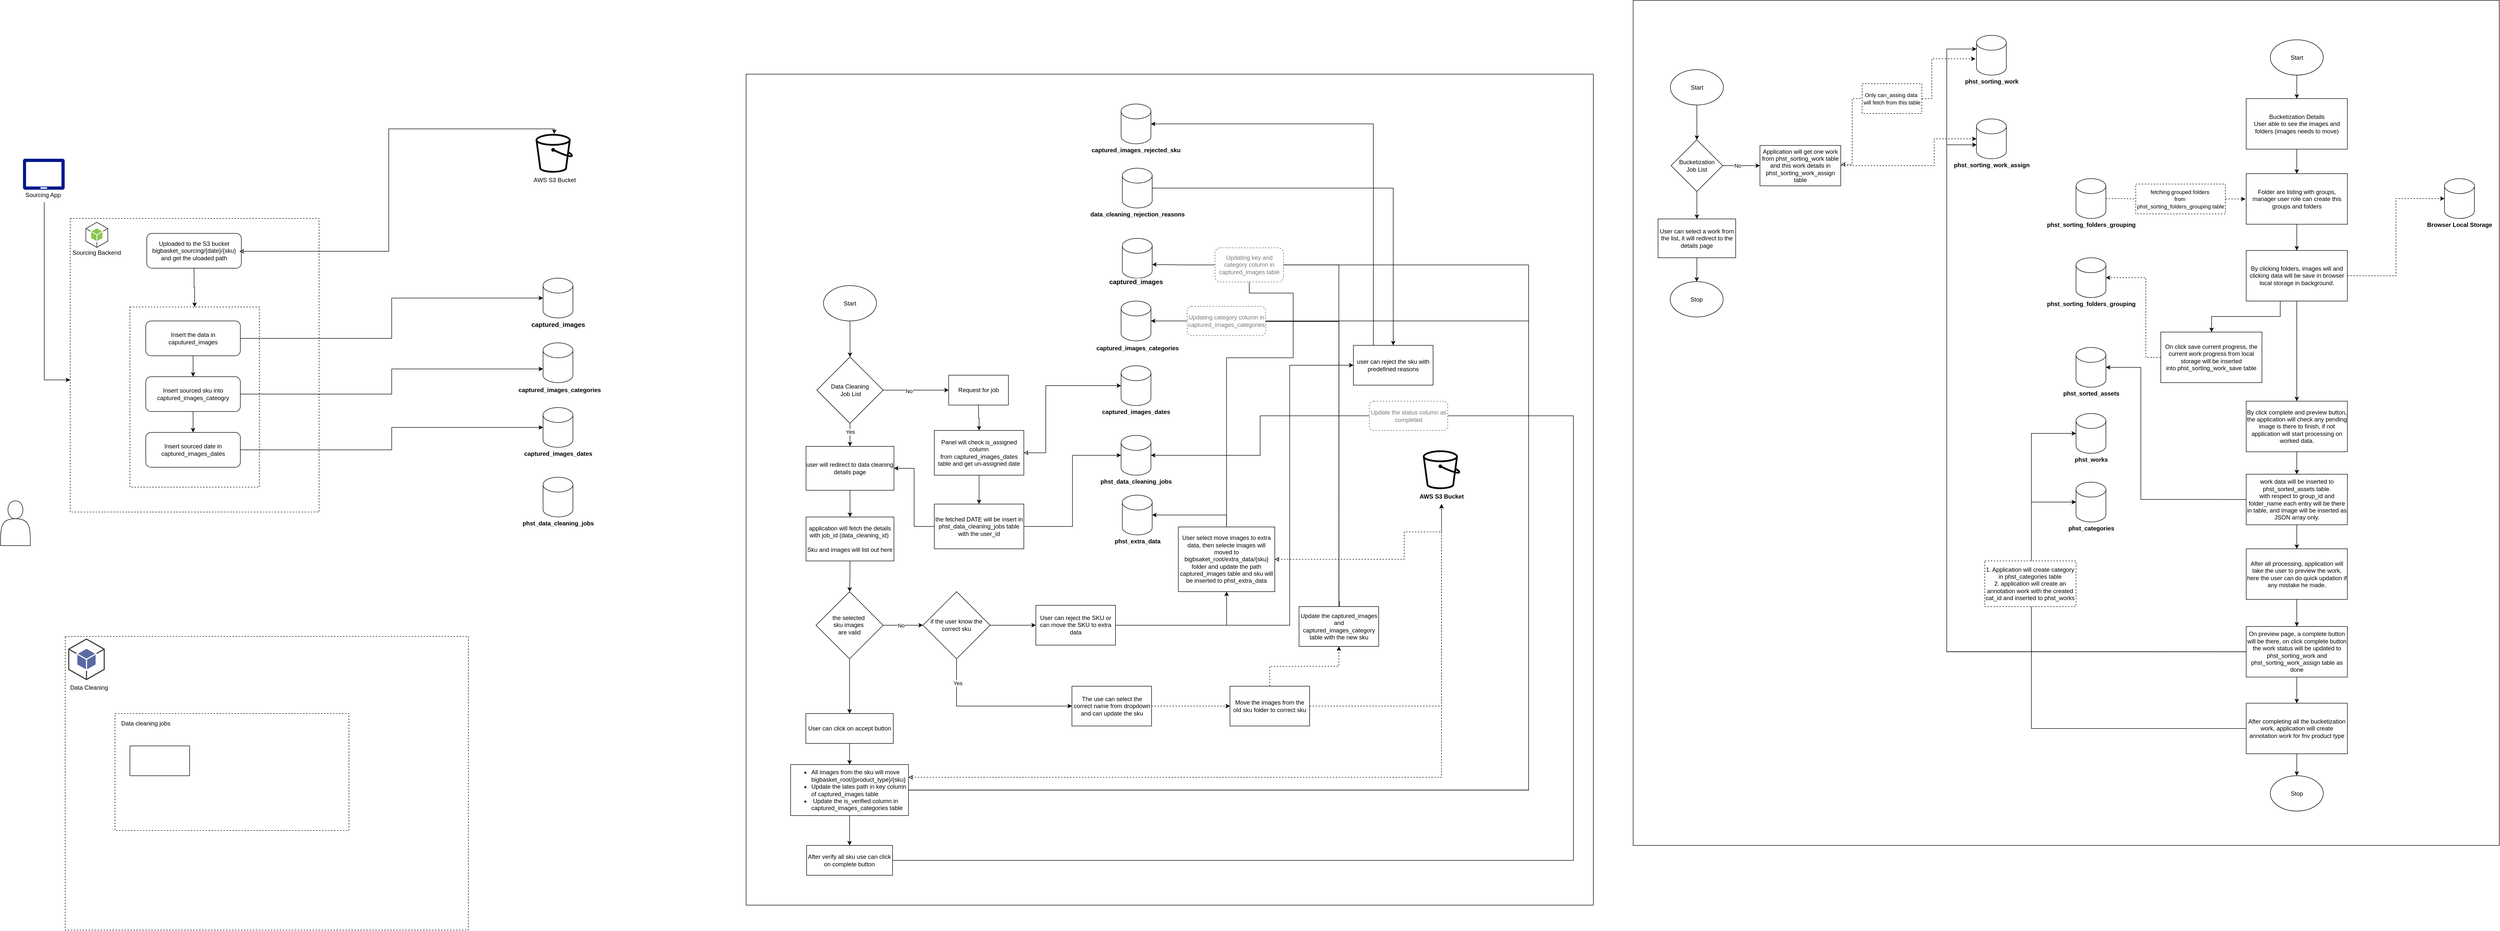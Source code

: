 <mxfile version="24.0.7" type="github">
  <diagram name="Page-1" id="BAc7BfIP3QMbL2KYN2eO">
    <mxGraphModel dx="3173" dy="1331" grid="1" gridSize="10" guides="1" tooltips="1" connect="1" arrows="1" fold="1" page="1" pageScale="1" pageWidth="827" pageHeight="1169" math="0" shadow="0">
      <root>
        <mxCell id="0" />
        <mxCell id="1" parent="0" />
        <mxCell id="ohXSqlHtFNwdX1h9UBsy-60" value="" style="rounded=0;whiteSpace=wrap;html=1;fillColor=none;" vertex="1" parent="1">
          <mxGeometry x="2480" y="261.63" width="1740" height="1698.37" as="geometry" />
        </mxCell>
        <mxCell id="C_meJWgbMCdoLf3qObib-138" value="" style="rounded=0;whiteSpace=wrap;html=1;fillColor=none;" parent="1" vertex="1">
          <mxGeometry x="697.89" y="410" width="1702.11" height="1670" as="geometry" />
        </mxCell>
        <mxCell id="C_meJWgbMCdoLf3qObib-14" value="" style="rounded=0;whiteSpace=wrap;html=1;fillColor=none;dashed=1;" parent="1" vertex="1">
          <mxGeometry x="-670" y="1540" width="810" height="590" as="geometry" />
        </mxCell>
        <mxCell id="C_meJWgbMCdoLf3qObib-19" value="&lt;div&gt;&lt;br&gt;&lt;/div&gt;" style="rounded=0;whiteSpace=wrap;html=1;fillColor=none;dashed=1;" parent="1" vertex="1">
          <mxGeometry x="-570" y="1695" width="470" height="235" as="geometry" />
        </mxCell>
        <mxCell id="ZyElnYu3EGaNJUJICbih-23" value="" style="rounded=0;whiteSpace=wrap;html=1;fillColor=none;dashed=1;" parent="1" vertex="1">
          <mxGeometry x="-660" y="700" width="500" height="590" as="geometry" />
        </mxCell>
        <mxCell id="C_meJWgbMCdoLf3qObib-1" value="" style="rounded=0;whiteSpace=wrap;html=1;fillColor=none;dashed=1;" parent="1" vertex="1">
          <mxGeometry x="-540" y="878" width="260" height="362" as="geometry" />
        </mxCell>
        <mxCell id="ZyElnYu3EGaNJUJICbih-24" value="" style="shape=cylinder3;whiteSpace=wrap;html=1;boundedLbl=1;backgroundOutline=1;size=15;" parent="1" vertex="1">
          <mxGeometry x="290" y="820" width="60" height="80" as="geometry" />
        </mxCell>
        <mxCell id="ZyElnYu3EGaNJUJICbih-25" value="&lt;a href=&quot;http://localhost/phpmyadmin/sql.php?db=vision_dev&amp;amp;table=captured_images&amp;amp;pos=0&quot; title=&quot;&quot; style=&quot;text-decoration-line: none; cursor: pointer; outline: none; font-family: sans-serif; font-size: 13.12px; font-weight: 700; text-align: left; text-wrap: wrap; background-color: rgb(255, 255, 255);&quot;&gt;&lt;font color=&quot;#000000&quot;&gt;captured_images&lt;/font&gt;&lt;/a&gt;" style="text;html=1;align=center;verticalAlign=middle;resizable=0;points=[];autosize=1;strokeColor=none;fillColor=none;" parent="1" vertex="1">
          <mxGeometry x="255" y="898" width="130" height="30" as="geometry" />
        </mxCell>
        <mxCell id="ZyElnYu3EGaNJUJICbih-26" value="" style="shape=cylinder3;whiteSpace=wrap;html=1;boundedLbl=1;backgroundOutline=1;size=15;" parent="1" vertex="1">
          <mxGeometry x="290" y="950" width="60" height="80" as="geometry" />
        </mxCell>
        <mxCell id="ZyElnYu3EGaNJUJICbih-28" value="" style="shape=cylinder3;whiteSpace=wrap;html=1;boundedLbl=1;backgroundOutline=1;size=15;" parent="1" vertex="1">
          <mxGeometry x="290" y="1080" width="60" height="80" as="geometry" />
        </mxCell>
        <mxCell id="ZyElnYu3EGaNJUJICbih-29" value="&lt;b&gt;captured_images_dates&lt;/b&gt;" style="text;html=1;align=center;verticalAlign=middle;resizable=0;points=[];autosize=1;strokeColor=none;fillColor=none;" parent="1" vertex="1">
          <mxGeometry x="240" y="1158" width="160" height="30" as="geometry" />
        </mxCell>
        <mxCell id="ZyElnYu3EGaNJUJICbih-30" value="" style="shape=cylinder3;whiteSpace=wrap;html=1;boundedLbl=1;backgroundOutline=1;size=15;" parent="1" vertex="1">
          <mxGeometry x="290" y="1220" width="60" height="80" as="geometry" />
        </mxCell>
        <mxCell id="ZyElnYu3EGaNJUJICbih-31" value="&lt;b&gt;phst_data_cleaning_jobs&lt;/b&gt;" style="text;html=1;align=center;verticalAlign=middle;resizable=0;points=[];autosize=1;strokeColor=none;fillColor=none;" parent="1" vertex="1">
          <mxGeometry x="235" y="1298" width="170" height="30" as="geometry" />
        </mxCell>
        <mxCell id="ZyElnYu3EGaNJUJICbih-33" value="" style="edgeStyle=orthogonalEdgeStyle;rounded=0;orthogonalLoop=1;jettySize=auto;html=1;" parent="1" source="ZyElnYu3EGaNJUJICbih-35" target="ZyElnYu3EGaNJUJICbih-36" edge="1">
          <mxGeometry relative="1" as="geometry" />
        </mxCell>
        <mxCell id="ZyElnYu3EGaNJUJICbih-34" value="" style="sketch=0;outlineConnect=0;fontColor=#232F3E;gradientColor=none;fillColor=#080A01;strokeColor=none;dashed=0;verticalLabelPosition=bottom;verticalAlign=top;align=center;html=1;fontSize=12;fontStyle=0;aspect=fixed;pointerEvents=1;shape=mxgraph.aws4.bucket;" parent="1" vertex="1">
          <mxGeometry x="275" y="530" width="75" height="78" as="geometry" />
        </mxCell>
        <mxCell id="ZyElnYu3EGaNJUJICbih-35" value="Sourcing Backend" style="text;html=1;align=center;verticalAlign=middle;whiteSpace=wrap;rounded=0;" parent="1" vertex="1">
          <mxGeometry x="-668" y="759" width="123" height="20" as="geometry" />
        </mxCell>
        <mxCell id="ZyElnYu3EGaNJUJICbih-36" value="" style="outlineConnect=0;dashed=0;verticalLabelPosition=bottom;verticalAlign=top;align=center;html=1;shape=mxgraph.aws3.android;fillColor=#8CC64F;gradientColor=none;" parent="1" vertex="1">
          <mxGeometry x="-629.25" y="707" width="45.5" height="52" as="geometry" />
        </mxCell>
        <mxCell id="ZyElnYu3EGaNJUJICbih-37" value="AWS S3 Bucket" style="text;html=1;align=center;verticalAlign=middle;resizable=0;points=[];autosize=1;strokeColor=none;fillColor=none;" parent="1" vertex="1">
          <mxGeometry x="257.5" y="608" width="110" height="30" as="geometry" />
        </mxCell>
        <mxCell id="ZyElnYu3EGaNJUJICbih-38" style="edgeStyle=orthogonalEdgeStyle;rounded=0;orthogonalLoop=1;jettySize=auto;html=1;entryX=0;entryY=0.55;entryDx=0;entryDy=0;entryPerimeter=0;exitX=0.532;exitY=0.981;exitDx=0;exitDy=0;exitPerimeter=0;" parent="1" source="C_meJWgbMCdoLf3qObib-10" target="ZyElnYu3EGaNJUJICbih-23" edge="1">
          <mxGeometry relative="1" as="geometry">
            <mxPoint x="-720" y="570" as="sourcePoint" />
          </mxGeometry>
        </mxCell>
        <mxCell id="ZyElnYu3EGaNJUJICbih-39" style="edgeStyle=orthogonalEdgeStyle;rounded=0;orthogonalLoop=1;jettySize=auto;html=1;startArrow=classic;startFill=0;" parent="1" target="ZyElnYu3EGaNJUJICbih-34" edge="1">
          <mxGeometry relative="1" as="geometry">
            <mxPoint x="-320.01" y="766.0" as="sourcePoint" />
            <mxPoint x="69.997" y="520" as="targetPoint" />
            <Array as="points">
              <mxPoint x="-20" y="766" />
              <mxPoint x="-20" y="520" />
            </Array>
          </mxGeometry>
        </mxCell>
        <mxCell id="C_meJWgbMCdoLf3qObib-2" style="edgeStyle=orthogonalEdgeStyle;rounded=0;orthogonalLoop=1;jettySize=auto;html=1;exitX=0.5;exitY=1;exitDx=0;exitDy=0;entryX=0.5;entryY=0;entryDx=0;entryDy=0;" parent="1" source="ZyElnYu3EGaNJUJICbih-41" target="C_meJWgbMCdoLf3qObib-1" edge="1">
          <mxGeometry relative="1" as="geometry" />
        </mxCell>
        <mxCell id="ZyElnYu3EGaNJUJICbih-41" value="Uploaded to the S3 bucket&lt;div&gt;bigbasket_sourcing/{date}/{sku}&lt;/div&gt;&lt;div&gt;and get the uloaded path&lt;/div&gt;" style="rounded=1;whiteSpace=wrap;html=1;fillColor=none;" parent="1" vertex="1">
          <mxGeometry x="-506.13" y="730" width="190" height="70" as="geometry" />
        </mxCell>
        <mxCell id="ZyElnYu3EGaNJUJICbih-42" value="" style="edgeStyle=orthogonalEdgeStyle;rounded=0;orthogonalLoop=1;jettySize=auto;html=1;" parent="1" source="ZyElnYu3EGaNJUJICbih-44" target="ZyElnYu3EGaNJUJICbih-45" edge="1">
          <mxGeometry relative="1" as="geometry" />
        </mxCell>
        <mxCell id="ZyElnYu3EGaNJUJICbih-44" value="Insert the data in caputured_images" style="rounded=1;whiteSpace=wrap;html=1;fillColor=none;" parent="1" vertex="1">
          <mxGeometry x="-508.13" y="906" width="190" height="70" as="geometry" />
        </mxCell>
        <mxCell id="C_meJWgbMCdoLf3qObib-4" value="" style="edgeStyle=orthogonalEdgeStyle;rounded=0;orthogonalLoop=1;jettySize=auto;html=1;" parent="1" source="ZyElnYu3EGaNJUJICbih-45" target="C_meJWgbMCdoLf3qObib-3" edge="1">
          <mxGeometry relative="1" as="geometry" />
        </mxCell>
        <mxCell id="ZyElnYu3EGaNJUJICbih-45" value="Insert sourced sku into captured_images_cateogry" style="rounded=1;whiteSpace=wrap;html=1;fillColor=none;" parent="1" vertex="1">
          <mxGeometry x="-508.13" y="1018" width="190" height="70" as="geometry" />
        </mxCell>
        <mxCell id="C_meJWgbMCdoLf3qObib-3" value="Insert sourced date in captured_images_dates" style="rounded=1;whiteSpace=wrap;html=1;fillColor=none;" parent="1" vertex="1">
          <mxGeometry x="-508.13" y="1130" width="190" height="70" as="geometry" />
        </mxCell>
        <mxCell id="C_meJWgbMCdoLf3qObib-5" style="edgeStyle=orthogonalEdgeStyle;rounded=0;orthogonalLoop=1;jettySize=auto;html=1;entryX=0;entryY=0.5;entryDx=0;entryDy=0;entryPerimeter=0;" parent="1" source="ZyElnYu3EGaNJUJICbih-44" target="ZyElnYu3EGaNJUJICbih-24" edge="1">
          <mxGeometry relative="1" as="geometry" />
        </mxCell>
        <mxCell id="C_meJWgbMCdoLf3qObib-6" style="edgeStyle=orthogonalEdgeStyle;rounded=0;orthogonalLoop=1;jettySize=auto;html=1;entryX=0;entryY=0;entryDx=0;entryDy=52.5;entryPerimeter=0;" parent="1" source="ZyElnYu3EGaNJUJICbih-45" target="ZyElnYu3EGaNJUJICbih-26" edge="1">
          <mxGeometry relative="1" as="geometry" />
        </mxCell>
        <mxCell id="C_meJWgbMCdoLf3qObib-7" style="edgeStyle=orthogonalEdgeStyle;rounded=0;orthogonalLoop=1;jettySize=auto;html=1;exitX=1;exitY=0.5;exitDx=0;exitDy=0;entryX=0;entryY=0.5;entryDx=0;entryDy=0;entryPerimeter=0;" parent="1" source="C_meJWgbMCdoLf3qObib-3" target="ZyElnYu3EGaNJUJICbih-28" edge="1">
          <mxGeometry relative="1" as="geometry" />
        </mxCell>
        <mxCell id="C_meJWgbMCdoLf3qObib-9" value="" style="sketch=0;aspect=fixed;pointerEvents=1;shadow=0;dashed=0;html=1;strokeColor=none;labelPosition=center;verticalLabelPosition=bottom;verticalAlign=top;align=center;fillColor=#00188D;shape=mxgraph.azure.tablet;" parent="1" vertex="1">
          <mxGeometry x="-755" y="580" width="84.05" height="62.2" as="geometry" />
        </mxCell>
        <mxCell id="C_meJWgbMCdoLf3qObib-10" value="Sourcing App" style="text;html=1;align=center;verticalAlign=middle;resizable=0;points=[];autosize=1;strokeColor=none;fillColor=none;" parent="1" vertex="1">
          <mxGeometry x="-760" y="638" width="90" height="30" as="geometry" />
        </mxCell>
        <mxCell id="C_meJWgbMCdoLf3qObib-12" value="" style="shape=actor;whiteSpace=wrap;html=1;" parent="1" vertex="1">
          <mxGeometry x="-800" y="1267.5" width="60" height="90" as="geometry" />
        </mxCell>
        <mxCell id="C_meJWgbMCdoLf3qObib-15" value="" style="outlineConnect=0;dashed=0;verticalLabelPosition=bottom;verticalAlign=top;align=center;html=1;shape=mxgraph.aws3.android;fillColor=#5A69A4;gradientColor=none;" parent="1" vertex="1">
          <mxGeometry x="-664" y="1544" width="73.5" height="84" as="geometry" />
        </mxCell>
        <mxCell id="C_meJWgbMCdoLf3qObib-18" value="Data Cleaning" style="text;html=1;align=center;verticalAlign=middle;whiteSpace=wrap;rounded=0;" parent="1" vertex="1">
          <mxGeometry x="-664" y="1628" width="84" height="30" as="geometry" />
        </mxCell>
        <mxCell id="C_meJWgbMCdoLf3qObib-20" value="&lt;b&gt;captured_images_categories&lt;/b&gt;" style="text;html=1;align=center;verticalAlign=middle;resizable=0;points=[];autosize=1;strokeColor=none;fillColor=none;" parent="1" vertex="1">
          <mxGeometry x="227.5" y="1030" width="190" height="30" as="geometry" />
        </mxCell>
        <mxCell id="C_meJWgbMCdoLf3qObib-21" value="Data cleaning jobs" style="text;html=1;align=center;verticalAlign=middle;whiteSpace=wrap;rounded=0;" parent="1" vertex="1">
          <mxGeometry x="-566.13" y="1700" width="116.13" height="30" as="geometry" />
        </mxCell>
        <mxCell id="C_meJWgbMCdoLf3qObib-24" value="" style="rounded=0;whiteSpace=wrap;html=1;" parent="1" vertex="1">
          <mxGeometry x="-540" y="1760" width="120" height="60" as="geometry" />
        </mxCell>
        <mxCell id="C_meJWgbMCdoLf3qObib-25" value="" style="shape=cylinder3;whiteSpace=wrap;html=1;boundedLbl=1;backgroundOutline=1;size=15;fillColor=none;" parent="1" vertex="1">
          <mxGeometry x="1453.75" y="740" width="60" height="80" as="geometry" />
        </mxCell>
        <mxCell id="C_meJWgbMCdoLf3qObib-26" value="&lt;a href=&quot;http://localhost/phpmyadmin/sql.php?db=vision_dev&amp;amp;table=captured_images&amp;amp;pos=0&quot; title=&quot;&quot; style=&quot;text-decoration-line: none; cursor: pointer; outline: none; font-family: sans-serif; font-size: 13.12px; font-weight: 700; text-align: left; text-wrap: wrap; background-color: rgb(255, 255, 255);&quot;&gt;&lt;font color=&quot;#000000&quot;&gt;captured_images&lt;/font&gt;&lt;/a&gt;" style="text;html=1;align=center;verticalAlign=middle;resizable=0;points=[];autosize=1;strokeColor=none;fillColor=none;" parent="1" vertex="1">
          <mxGeometry x="1416.25" y="812" width="130" height="30" as="geometry" />
        </mxCell>
        <mxCell id="C_meJWgbMCdoLf3qObib-27" value="" style="shape=cylinder3;whiteSpace=wrap;html=1;boundedLbl=1;backgroundOutline=1;size=15;fillColor=none;" parent="1" vertex="1">
          <mxGeometry x="1451.25" y="866" width="60" height="80" as="geometry" />
        </mxCell>
        <mxCell id="C_meJWgbMCdoLf3qObib-28" value="" style="shape=cylinder3;whiteSpace=wrap;html=1;boundedLbl=1;backgroundOutline=1;size=15;fillColor=none;" parent="1" vertex="1">
          <mxGeometry x="1451.25" y="996" width="60" height="80" as="geometry" />
        </mxCell>
        <mxCell id="C_meJWgbMCdoLf3qObib-29" value="&lt;b&gt;captured_images_dates&lt;/b&gt;" style="text;html=1;align=center;verticalAlign=middle;resizable=0;points=[];autosize=1;strokeColor=none;fillColor=none;" parent="1" vertex="1">
          <mxGeometry x="1401.25" y="1074" width="160" height="30" as="geometry" />
        </mxCell>
        <mxCell id="C_meJWgbMCdoLf3qObib-30" value="" style="shape=cylinder3;whiteSpace=wrap;html=1;boundedLbl=1;backgroundOutline=1;size=15;fillColor=none;" parent="1" vertex="1">
          <mxGeometry x="1451.25" y="1136" width="60" height="80" as="geometry" />
        </mxCell>
        <mxCell id="C_meJWgbMCdoLf3qObib-31" value="&lt;b&gt;phst_data_cleaning_jobs&lt;/b&gt;" style="text;html=1;align=center;verticalAlign=middle;resizable=0;points=[];autosize=1;strokeColor=none;fillColor=none;" parent="1" vertex="1">
          <mxGeometry x="1396.25" y="1214" width="170" height="30" as="geometry" />
        </mxCell>
        <mxCell id="C_meJWgbMCdoLf3qObib-32" value="&lt;b&gt;captured_images_categories&lt;/b&gt;" style="text;html=1;align=center;verticalAlign=middle;resizable=0;points=[];autosize=1;strokeColor=none;fillColor=none;" parent="1" vertex="1">
          <mxGeometry x="1388.75" y="946" width="190" height="30" as="geometry" />
        </mxCell>
        <mxCell id="C_meJWgbMCdoLf3qObib-37" value="" style="edgeStyle=orthogonalEdgeStyle;rounded=0;orthogonalLoop=1;jettySize=auto;html=1;" parent="1" source="C_meJWgbMCdoLf3qObib-33" target="C_meJWgbMCdoLf3qObib-36" edge="1">
          <mxGeometry relative="1" as="geometry" />
        </mxCell>
        <mxCell id="C_meJWgbMCdoLf3qObib-33" value="Start" style="ellipse;whiteSpace=wrap;html=1;fillColor=none;" parent="1" vertex="1">
          <mxGeometry x="853.38" y="835" width="106.5" height="71" as="geometry" />
        </mxCell>
        <mxCell id="C_meJWgbMCdoLf3qObib-39" value="" style="edgeStyle=orthogonalEdgeStyle;rounded=0;orthogonalLoop=1;jettySize=auto;html=1;" parent="1" source="C_meJWgbMCdoLf3qObib-36" target="C_meJWgbMCdoLf3qObib-38" edge="1">
          <mxGeometry relative="1" as="geometry" />
        </mxCell>
        <mxCell id="C_meJWgbMCdoLf3qObib-40" value="No" style="edgeLabel;html=1;align=center;verticalAlign=middle;resizable=0;points=[];" parent="C_meJWgbMCdoLf3qObib-39" vertex="1" connectable="0">
          <mxGeometry x="-0.22" y="-2" relative="1" as="geometry">
            <mxPoint as="offset" />
          </mxGeometry>
        </mxCell>
        <mxCell id="C_meJWgbMCdoLf3qObib-50" value="" style="edgeStyle=orthogonalEdgeStyle;rounded=0;orthogonalLoop=1;jettySize=auto;html=1;" parent="1" source="C_meJWgbMCdoLf3qObib-36" target="C_meJWgbMCdoLf3qObib-49" edge="1">
          <mxGeometry relative="1" as="geometry" />
        </mxCell>
        <mxCell id="C_meJWgbMCdoLf3qObib-58" value="Yes" style="edgeLabel;html=1;align=center;verticalAlign=middle;resizable=0;points=[];" parent="C_meJWgbMCdoLf3qObib-50" vertex="1" connectable="0">
          <mxGeometry x="-0.273" relative="1" as="geometry">
            <mxPoint as="offset" />
          </mxGeometry>
        </mxCell>
        <mxCell id="C_meJWgbMCdoLf3qObib-36" value="Data Cleaning&lt;div&gt;&amp;nbsp;Job List&lt;/div&gt;" style="rhombus;whiteSpace=wrap;html=1;fillColor=none;" parent="1" vertex="1">
          <mxGeometry x="840.0" y="978.38" width="133.25" height="133.25" as="geometry" />
        </mxCell>
        <mxCell id="C_meJWgbMCdoLf3qObib-42" value="" style="edgeStyle=orthogonalEdgeStyle;rounded=0;orthogonalLoop=1;jettySize=auto;html=1;" parent="1" source="C_meJWgbMCdoLf3qObib-38" target="C_meJWgbMCdoLf3qObib-41" edge="1">
          <mxGeometry relative="1" as="geometry" />
        </mxCell>
        <mxCell id="C_meJWgbMCdoLf3qObib-38" value="Request for job" style="whiteSpace=wrap;html=1;fillColor=none;" parent="1" vertex="1">
          <mxGeometry x="1104.885" y="1015.005" width="120" height="60" as="geometry" />
        </mxCell>
        <mxCell id="C_meJWgbMCdoLf3qObib-47" value="" style="edgeStyle=orthogonalEdgeStyle;rounded=0;orthogonalLoop=1;jettySize=auto;html=1;" parent="1" source="C_meJWgbMCdoLf3qObib-41" target="C_meJWgbMCdoLf3qObib-46" edge="1">
          <mxGeometry relative="1" as="geometry" />
        </mxCell>
        <mxCell id="C_meJWgbMCdoLf3qObib-41" value="Panel will check&amp;nbsp;is_assigned column from&amp;nbsp;captured_images_dates table and get un-assigned date" style="whiteSpace=wrap;html=1;fillColor=none;" parent="1" vertex="1">
          <mxGeometry x="1076" y="1126" width="179.89" height="89.95" as="geometry" />
        </mxCell>
        <mxCell id="C_meJWgbMCdoLf3qObib-43" style="edgeStyle=orthogonalEdgeStyle;rounded=0;orthogonalLoop=1;jettySize=auto;html=1;exitX=1;exitY=0.5;exitDx=0;exitDy=0;entryX=0;entryY=0.5;entryDx=0;entryDy=0;entryPerimeter=0;startArrow=classic;startFill=0;" parent="1" source="C_meJWgbMCdoLf3qObib-41" target="C_meJWgbMCdoLf3qObib-28" edge="1">
          <mxGeometry relative="1" as="geometry">
            <Array as="points">
              <mxPoint x="1300" y="1171" />
              <mxPoint x="1300" y="1036" />
            </Array>
          </mxGeometry>
        </mxCell>
        <mxCell id="C_meJWgbMCdoLf3qObib-51" style="edgeStyle=orthogonalEdgeStyle;rounded=0;orthogonalLoop=1;jettySize=auto;html=1;exitX=0;exitY=0.5;exitDx=0;exitDy=0;entryX=1;entryY=0.5;entryDx=0;entryDy=0;" parent="1" source="C_meJWgbMCdoLf3qObib-46" target="C_meJWgbMCdoLf3qObib-49" edge="1">
          <mxGeometry relative="1" as="geometry" />
        </mxCell>
        <mxCell id="C_meJWgbMCdoLf3qObib-46" value="the fetched DATE will be insert in phst_data_cleaning_jobs table with the user_id" style="whiteSpace=wrap;html=1;fillColor=none;" parent="1" vertex="1">
          <mxGeometry x="1076" y="1274" width="179.89" height="89.95" as="geometry" />
        </mxCell>
        <mxCell id="C_meJWgbMCdoLf3qObib-48" style="edgeStyle=orthogonalEdgeStyle;rounded=0;orthogonalLoop=1;jettySize=auto;html=1;exitX=1;exitY=0.5;exitDx=0;exitDy=0;entryX=0;entryY=0.5;entryDx=0;entryDy=0;entryPerimeter=0;" parent="1" source="C_meJWgbMCdoLf3qObib-46" target="C_meJWgbMCdoLf3qObib-30" edge="1">
          <mxGeometry relative="1" as="geometry" />
        </mxCell>
        <mxCell id="C_meJWgbMCdoLf3qObib-53" value="" style="edgeStyle=orthogonalEdgeStyle;rounded=0;orthogonalLoop=1;jettySize=auto;html=1;" parent="1" source="C_meJWgbMCdoLf3qObib-49" target="C_meJWgbMCdoLf3qObib-52" edge="1">
          <mxGeometry relative="1" as="geometry" />
        </mxCell>
        <mxCell id="C_meJWgbMCdoLf3qObib-49" value="user will redirect to data cleaning details page" style="whiteSpace=wrap;html=1;fillColor=none;" parent="1" vertex="1">
          <mxGeometry x="818.31" y="1158" width="176.63" height="88.31" as="geometry" />
        </mxCell>
        <mxCell id="C_meJWgbMCdoLf3qObib-60" value="" style="edgeStyle=orthogonalEdgeStyle;rounded=0;orthogonalLoop=1;jettySize=auto;html=1;" parent="1" source="C_meJWgbMCdoLf3qObib-52" target="C_meJWgbMCdoLf3qObib-59" edge="1">
          <mxGeometry relative="1" as="geometry" />
        </mxCell>
        <mxCell id="C_meJWgbMCdoLf3qObib-52" value="application will fetch the details with job_id (data_cleaning_id)&amp;nbsp;&lt;div&gt;&lt;br&gt;&lt;/div&gt;&lt;div&gt;Sku and images will list out here&lt;/div&gt;" style="whiteSpace=wrap;html=1;fillColor=none;" parent="1" vertex="1">
          <mxGeometry x="818.31" y="1300" width="176.63" height="88.31" as="geometry" />
        </mxCell>
        <mxCell id="C_meJWgbMCdoLf3qObib-65" value="" style="edgeStyle=orthogonalEdgeStyle;rounded=0;orthogonalLoop=1;jettySize=auto;html=1;" parent="1" source="C_meJWgbMCdoLf3qObib-59" target="C_meJWgbMCdoLf3qObib-64" edge="1">
          <mxGeometry relative="1" as="geometry" />
        </mxCell>
        <mxCell id="C_meJWgbMCdoLf3qObib-66" value="No" style="edgeLabel;html=1;align=center;verticalAlign=middle;resizable=0;points=[];" parent="C_meJWgbMCdoLf3qObib-65" vertex="1" connectable="0">
          <mxGeometry x="-0.112" relative="1" as="geometry">
            <mxPoint as="offset" />
          </mxGeometry>
        </mxCell>
        <mxCell id="C_meJWgbMCdoLf3qObib-122" value="" style="edgeStyle=orthogonalEdgeStyle;rounded=0;orthogonalLoop=1;jettySize=auto;html=1;" parent="1" source="C_meJWgbMCdoLf3qObib-59" target="C_meJWgbMCdoLf3qObib-121" edge="1">
          <mxGeometry relative="1" as="geometry" />
        </mxCell>
        <mxCell id="C_meJWgbMCdoLf3qObib-59" value="the selected&amp;nbsp;&lt;div&gt;sku images&amp;nbsp;&lt;/div&gt;&lt;div&gt;are valid&lt;/div&gt;" style="rhombus;whiteSpace=wrap;html=1;fillColor=none;" parent="1" vertex="1">
          <mxGeometry x="838.31" y="1450" width="134.94" height="134.94" as="geometry" />
        </mxCell>
        <mxCell id="C_meJWgbMCdoLf3qObib-68" value="" style="edgeStyle=orthogonalEdgeStyle;rounded=0;orthogonalLoop=1;jettySize=auto;html=1;exitX=0.5;exitY=1;exitDx=0;exitDy=0;" parent="1" source="C_meJWgbMCdoLf3qObib-64" target="C_meJWgbMCdoLf3qObib-67" edge="1">
          <mxGeometry relative="1" as="geometry">
            <Array as="points">
              <mxPoint x="1121" y="1680" />
            </Array>
          </mxGeometry>
        </mxCell>
        <mxCell id="C_meJWgbMCdoLf3qObib-84" value="Yes" style="edgeLabel;html=1;align=center;verticalAlign=middle;resizable=0;points=[];" parent="C_meJWgbMCdoLf3qObib-68" vertex="1" connectable="0">
          <mxGeometry x="-0.694" y="2" relative="1" as="geometry">
            <mxPoint y="-1" as="offset" />
          </mxGeometry>
        </mxCell>
        <mxCell id="C_meJWgbMCdoLf3qObib-88" style="edgeStyle=orthogonalEdgeStyle;rounded=0;orthogonalLoop=1;jettySize=auto;html=1;exitX=1;exitY=0.5;exitDx=0;exitDy=0;entryX=0;entryY=0.5;entryDx=0;entryDy=0;" parent="1" source="C_meJWgbMCdoLf3qObib-64" target="C_meJWgbMCdoLf3qObib-87" edge="1">
          <mxGeometry relative="1" as="geometry" />
        </mxCell>
        <mxCell id="C_meJWgbMCdoLf3qObib-64" value="if the user know the correct sku" style="rhombus;whiteSpace=wrap;html=1;fillColor=none;" parent="1" vertex="1">
          <mxGeometry x="1053.25" y="1450" width="134.94" height="134.94" as="geometry" />
        </mxCell>
        <mxCell id="C_meJWgbMCdoLf3qObib-70" value="" style="edgeStyle=orthogonalEdgeStyle;rounded=0;orthogonalLoop=1;jettySize=auto;html=1;dashed=1;" parent="1" source="C_meJWgbMCdoLf3qObib-67" target="C_meJWgbMCdoLf3qObib-69" edge="1">
          <mxGeometry relative="1" as="geometry" />
        </mxCell>
        <mxCell id="C_meJWgbMCdoLf3qObib-67" value="The use can select the correct name from dropdown and can update the sku" style="whiteSpace=wrap;html=1;fillColor=none;" parent="1" vertex="1">
          <mxGeometry x="1352.5" y="1640" width="160" height="80" as="geometry" />
        </mxCell>
        <mxCell id="C_meJWgbMCdoLf3qObib-75" style="edgeStyle=orthogonalEdgeStyle;rounded=0;orthogonalLoop=1;jettySize=auto;html=1;exitX=1;exitY=0.5;exitDx=0;exitDy=0;dashed=1;" parent="1" source="C_meJWgbMCdoLf3qObib-69" target="C_meJWgbMCdoLf3qObib-73" edge="1">
          <mxGeometry relative="1" as="geometry" />
        </mxCell>
        <mxCell id="C_meJWgbMCdoLf3qObib-77" value="" style="edgeStyle=orthogonalEdgeStyle;rounded=0;orthogonalLoop=1;jettySize=auto;html=1;dashed=1;" parent="1" source="C_meJWgbMCdoLf3qObib-69" target="C_meJWgbMCdoLf3qObib-76" edge="1">
          <mxGeometry relative="1" as="geometry" />
        </mxCell>
        <mxCell id="C_meJWgbMCdoLf3qObib-69" value="Move the images from the old sku folder to correct sku" style="whiteSpace=wrap;html=1;fillColor=none;" parent="1" vertex="1">
          <mxGeometry x="1670" y="1640" width="160" height="80" as="geometry" />
        </mxCell>
        <mxCell id="C_meJWgbMCdoLf3qObib-71" value="" style="sketch=0;outlineConnect=0;fontColor=#232F3E;gradientColor=none;fillColor=#080A01;strokeColor=none;dashed=0;verticalLabelPosition=bottom;verticalAlign=top;align=center;html=1;fontSize=12;fontStyle=0;aspect=fixed;pointerEvents=1;shape=mxgraph.aws4.bucket;" parent="1" vertex="1">
          <mxGeometry x="2057.5" y="1166" width="75" height="78" as="geometry" />
        </mxCell>
        <mxCell id="C_meJWgbMCdoLf3qObib-73" value="&lt;b&gt;AWS S3 Bucket&lt;/b&gt;" style="text;html=1;align=center;verticalAlign=middle;resizable=0;points=[];autosize=1;strokeColor=none;fillColor=none;" parent="1" vertex="1">
          <mxGeometry x="2040" y="1244" width="110" height="30" as="geometry" />
        </mxCell>
        <mxCell id="C_meJWgbMCdoLf3qObib-76" value="Update the captured_images and captured_images_category table with the new sku" style="whiteSpace=wrap;html=1;fillColor=none;" parent="1" vertex="1">
          <mxGeometry x="1808.75" y="1480" width="160" height="80" as="geometry" />
        </mxCell>
        <mxCell id="C_meJWgbMCdoLf3qObib-79" style="edgeStyle=orthogonalEdgeStyle;rounded=0;orthogonalLoop=1;jettySize=auto;html=1;entryX=1.005;entryY=0.434;entryDx=0;entryDy=0;entryPerimeter=0;endArrow=none;endFill=0;exitX=0.5;exitY=0;exitDx=0;exitDy=0;" parent="1" source="C_meJWgbMCdoLf3qObib-76" edge="1">
          <mxGeometry relative="1" as="geometry">
            <mxPoint x="1910" y="1470" as="sourcePoint" />
            <mxPoint x="1741.497" y="907.068" as="targetPoint" />
            <Array as="points">
              <mxPoint x="1890" y="1480" />
              <mxPoint x="1890" y="1470" />
              <mxPoint x="1889" y="1470" />
              <mxPoint x="1889" y="907" />
            </Array>
          </mxGeometry>
        </mxCell>
        <mxCell id="C_meJWgbMCdoLf3qObib-80" style="edgeStyle=orthogonalEdgeStyle;rounded=0;orthogonalLoop=1;jettySize=auto;html=1;exitX=0;exitY=0.5;exitDx=0;exitDy=0;entryX=1;entryY=0;entryDx=0;entryDy=52.5;entryPerimeter=0;" parent="1" source="C_meJWgbMCdoLf3qObib-83" target="C_meJWgbMCdoLf3qObib-25" edge="1">
          <mxGeometry relative="1" as="geometry">
            <mxPoint x="1630" y="858.53" as="targetPoint" />
          </mxGeometry>
        </mxCell>
        <mxCell id="C_meJWgbMCdoLf3qObib-100" value="" style="edgeStyle=orthogonalEdgeStyle;rounded=0;orthogonalLoop=1;jettySize=auto;html=1;" parent="1" source="C_meJWgbMCdoLf3qObib-82" target="C_meJWgbMCdoLf3qObib-27" edge="1">
          <mxGeometry relative="1" as="geometry" />
        </mxCell>
        <mxCell id="C_meJWgbMCdoLf3qObib-82" value="&lt;font color=&quot;#787878&quot;&gt;Updating category column in captured_images_categories&lt;/font&gt;" style="rounded=1;whiteSpace=wrap;html=1;fillColor=none;dashed=1;strokeColor=#616161;" parent="1" vertex="1">
          <mxGeometry x="1584" y="876.62" width="157.5" height="58.75" as="geometry" />
        </mxCell>
        <mxCell id="C_meJWgbMCdoLf3qObib-111" style="edgeStyle=orthogonalEdgeStyle;rounded=0;orthogonalLoop=1;jettySize=auto;html=1;exitX=1;exitY=0.5;exitDx=0;exitDy=0;entryX=0;entryY=0.5;entryDx=0;entryDy=0;" parent="1" source="C_meJWgbMCdoLf3qObib-87" target="C_meJWgbMCdoLf3qObib-104" edge="1">
          <mxGeometry relative="1" as="geometry">
            <Array as="points">
              <mxPoint x="1790" y="1518" />
              <mxPoint x="1790" y="995" />
            </Array>
          </mxGeometry>
        </mxCell>
        <mxCell id="C_meJWgbMCdoLf3qObib-117" style="edgeStyle=orthogonalEdgeStyle;rounded=0;orthogonalLoop=1;jettySize=auto;html=1;exitX=1;exitY=0.5;exitDx=0;exitDy=0;" parent="1" source="C_meJWgbMCdoLf3qObib-87" target="C_meJWgbMCdoLf3qObib-101" edge="1">
          <mxGeometry relative="1" as="geometry" />
        </mxCell>
        <mxCell id="C_meJWgbMCdoLf3qObib-87" value="User can reject the SKU or can move the SKU to extra data" style="whiteSpace=wrap;html=1;fillColor=none;" parent="1" vertex="1">
          <mxGeometry x="1280" y="1477.47" width="160" height="80" as="geometry" />
        </mxCell>
        <mxCell id="C_meJWgbMCdoLf3qObib-89" value="" style="shape=cylinder3;whiteSpace=wrap;html=1;boundedLbl=1;backgroundOutline=1;size=15;fillColor=none;" parent="1" vertex="1">
          <mxGeometry x="1453.75" y="1255.95" width="60" height="80" as="geometry" />
        </mxCell>
        <mxCell id="C_meJWgbMCdoLf3qObib-90" value="&lt;b&gt;phst_extra_data&lt;/b&gt;" style="text;html=1;align=center;verticalAlign=middle;resizable=0;points=[];autosize=1;strokeColor=none;fillColor=none;" parent="1" vertex="1">
          <mxGeometry x="1423.75" y="1333.95" width="120" height="30" as="geometry" />
        </mxCell>
        <mxCell id="C_meJWgbMCdoLf3qObib-91" value="" style="edgeStyle=orthogonalEdgeStyle;rounded=0;orthogonalLoop=1;jettySize=auto;html=1;entryX=1;entryY=0.5;entryDx=0;entryDy=0;endArrow=none;endFill=0;exitX=0.5;exitY=0;exitDx=0;exitDy=0;" parent="1" source="C_meJWgbMCdoLf3qObib-76" target="C_meJWgbMCdoLf3qObib-83" edge="1">
          <mxGeometry relative="1" as="geometry">
            <mxPoint x="1950" y="1440" as="sourcePoint" />
            <mxPoint x="1511" y="789" as="targetPoint" />
          </mxGeometry>
        </mxCell>
        <mxCell id="C_meJWgbMCdoLf3qObib-83" value="&lt;font color=&quot;#787878&quot;&gt;Updating key and category column in captured_images table&lt;/font&gt;" style="rounded=1;whiteSpace=wrap;html=1;fillColor=none;dashed=1;strokeColor=#616161;" parent="1" vertex="1">
          <mxGeometry x="1640" y="759" width="137.5" height="68.75" as="geometry" />
        </mxCell>
        <mxCell id="C_meJWgbMCdoLf3qObib-118" style="edgeStyle=orthogonalEdgeStyle;rounded=0;orthogonalLoop=1;jettySize=auto;html=1;exitX=1;exitY=0.5;exitDx=0;exitDy=0;startArrow=classic;startFill=0;dashed=1;" parent="1" source="C_meJWgbMCdoLf3qObib-101" target="C_meJWgbMCdoLf3qObib-73" edge="1">
          <mxGeometry relative="1" as="geometry">
            <Array as="points">
              <mxPoint x="2020" y="1385" />
              <mxPoint x="2020" y="1330" />
              <mxPoint x="2095" y="1330" />
            </Array>
          </mxGeometry>
        </mxCell>
        <mxCell id="C_meJWgbMCdoLf3qObib-119" style="edgeStyle=orthogonalEdgeStyle;rounded=0;orthogonalLoop=1;jettySize=auto;html=1;entryX=0.5;entryY=1;entryDx=0;entryDy=0;endArrow=none;endFill=0;exitX=0.5;exitY=0;exitDx=0;exitDy=0;" parent="1" source="C_meJWgbMCdoLf3qObib-101" target="C_meJWgbMCdoLf3qObib-83" edge="1">
          <mxGeometry relative="1" as="geometry">
            <mxPoint x="1660" y="1310" as="sourcePoint" />
            <mxPoint x="1794.41" y="779" as="targetPoint" />
            <Array as="points">
              <mxPoint x="1663" y="980" />
              <mxPoint x="1797" y="980" />
              <mxPoint x="1797" y="850" />
              <mxPoint x="1709" y="850" />
            </Array>
          </mxGeometry>
        </mxCell>
        <mxCell id="C_meJWgbMCdoLf3qObib-101" value="User select move images to extra data, then selecte images will moved to bigbsaket_root/extra_data/{sku} folder and update the path captured_images table and sku will be inserted to phst_extra_data" style="whiteSpace=wrap;html=1;fillColor=none;" parent="1" vertex="1">
          <mxGeometry x="1566.25" y="1320" width="193.75" height="130" as="geometry" />
        </mxCell>
        <mxCell id="C_meJWgbMCdoLf3qObib-104" value="user can reject the sku with predefined reasons" style="whiteSpace=wrap;html=1;fillColor=none;" parent="1" vertex="1">
          <mxGeometry x="1918" y="955" width="160" height="80" as="geometry" />
        </mxCell>
        <mxCell id="C_meJWgbMCdoLf3qObib-110" style="edgeStyle=orthogonalEdgeStyle;rounded=0;orthogonalLoop=1;jettySize=auto;html=1;exitX=1;exitY=0.5;exitDx=0;exitDy=0;exitPerimeter=0;entryX=0.5;entryY=0;entryDx=0;entryDy=0;" parent="1" source="C_meJWgbMCdoLf3qObib-105" target="C_meJWgbMCdoLf3qObib-104" edge="1">
          <mxGeometry relative="1" as="geometry" />
        </mxCell>
        <mxCell id="C_meJWgbMCdoLf3qObib-105" value="" style="shape=cylinder3;whiteSpace=wrap;html=1;boundedLbl=1;backgroundOutline=1;size=15;fillColor=none;" parent="1" vertex="1">
          <mxGeometry x="1453.75" y="599" width="60" height="80" as="geometry" />
        </mxCell>
        <mxCell id="C_meJWgbMCdoLf3qObib-106" value="&lt;b&gt;data_cleaning_rejection_reasons&lt;/b&gt;" style="text;html=1;align=center;verticalAlign=middle;resizable=0;points=[];autosize=1;strokeColor=none;fillColor=none;" parent="1" vertex="1">
          <mxGeometry x="1378.75" y="677" width="210" height="30" as="geometry" />
        </mxCell>
        <mxCell id="C_meJWgbMCdoLf3qObib-112" value="" style="shape=cylinder3;whiteSpace=wrap;html=1;boundedLbl=1;backgroundOutline=1;size=15;fillColor=none;" parent="1" vertex="1">
          <mxGeometry x="1451.25" y="470" width="60" height="80" as="geometry" />
        </mxCell>
        <mxCell id="C_meJWgbMCdoLf3qObib-113" value="&lt;b&gt;captured_images_rejected_sku&lt;/b&gt;" style="text;html=1;align=center;verticalAlign=middle;resizable=0;points=[];autosize=1;strokeColor=none;fillColor=none;" parent="1" vertex="1">
          <mxGeometry x="1381.25" y="548" width="200" height="30" as="geometry" />
        </mxCell>
        <mxCell id="C_meJWgbMCdoLf3qObib-114" style="edgeStyle=orthogonalEdgeStyle;rounded=0;orthogonalLoop=1;jettySize=auto;html=1;exitX=0.25;exitY=0;exitDx=0;exitDy=0;entryX=1;entryY=0.5;entryDx=0;entryDy=0;entryPerimeter=0;" parent="1" source="C_meJWgbMCdoLf3qObib-104" target="C_meJWgbMCdoLf3qObib-112" edge="1">
          <mxGeometry relative="1" as="geometry" />
        </mxCell>
        <mxCell id="C_meJWgbMCdoLf3qObib-120" style="edgeStyle=orthogonalEdgeStyle;rounded=0;orthogonalLoop=1;jettySize=auto;html=1;exitX=0.5;exitY=0;exitDx=0;exitDy=0;entryX=1;entryY=0.5;entryDx=0;entryDy=0;entryPerimeter=0;" parent="1" source="C_meJWgbMCdoLf3qObib-101" target="C_meJWgbMCdoLf3qObib-89" edge="1">
          <mxGeometry relative="1" as="geometry" />
        </mxCell>
        <mxCell id="C_meJWgbMCdoLf3qObib-124" value="" style="edgeStyle=orthogonalEdgeStyle;rounded=0;orthogonalLoop=1;jettySize=auto;html=1;" parent="1" source="C_meJWgbMCdoLf3qObib-121" target="C_meJWgbMCdoLf3qObib-123" edge="1">
          <mxGeometry relative="1" as="geometry" />
        </mxCell>
        <mxCell id="C_meJWgbMCdoLf3qObib-121" value="User can click on accept button" style="whiteSpace=wrap;html=1;fillColor=none;" parent="1" vertex="1">
          <mxGeometry x="817.89" y="1695" width="175.78" height="60" as="geometry" />
        </mxCell>
        <mxCell id="C_meJWgbMCdoLf3qObib-129" style="edgeStyle=orthogonalEdgeStyle;rounded=0;orthogonalLoop=1;jettySize=auto;html=1;exitX=1;exitY=0.5;exitDx=0;exitDy=0;entryX=1;entryY=0.5;entryDx=0;entryDy=0;endArrow=none;endFill=0;" parent="1" source="C_meJWgbMCdoLf3qObib-123" target="C_meJWgbMCdoLf3qObib-83" edge="1">
          <mxGeometry relative="1" as="geometry">
            <Array as="points">
              <mxPoint x="2270" y="1849" />
              <mxPoint x="2270" y="793" />
            </Array>
          </mxGeometry>
        </mxCell>
        <mxCell id="C_meJWgbMCdoLf3qObib-130" style="edgeStyle=orthogonalEdgeStyle;rounded=0;orthogonalLoop=1;jettySize=auto;html=1;exitX=1;exitY=0.25;exitDx=0;exitDy=0;dashed=1;startArrow=classic;startFill=0;" parent="1" source="C_meJWgbMCdoLf3qObib-123" target="C_meJWgbMCdoLf3qObib-73" edge="1">
          <mxGeometry relative="1" as="geometry">
            <mxPoint x="2090" y="1383.333" as="targetPoint" />
          </mxGeometry>
        </mxCell>
        <mxCell id="C_meJWgbMCdoLf3qObib-132" value="" style="edgeStyle=orthogonalEdgeStyle;rounded=0;orthogonalLoop=1;jettySize=auto;html=1;" parent="1" source="C_meJWgbMCdoLf3qObib-123" target="C_meJWgbMCdoLf3qObib-131" edge="1">
          <mxGeometry relative="1" as="geometry" />
        </mxCell>
        <mxCell id="C_meJWgbMCdoLf3qObib-123" value="&lt;ul&gt;&lt;li&gt;All images from the sku will move bigbasket_root/{product_type}/{sku}&lt;/li&gt;&lt;li&gt;Update the lates path in key column of captured_images table&lt;/li&gt;&lt;li&gt;&amp;nbsp;Update the is_verified column in captured_images_categories table&lt;/li&gt;&lt;/ul&gt;" style="whiteSpace=wrap;html=1;fillColor=none;align=left;" parent="1" vertex="1">
          <mxGeometry x="787.36" y="1797.5" width="236.84" height="102.5" as="geometry" />
        </mxCell>
        <mxCell id="C_meJWgbMCdoLf3qObib-128" style="edgeStyle=orthogonalEdgeStyle;rounded=0;orthogonalLoop=1;jettySize=auto;html=1;exitX=1;exitY=0.5;exitDx=0;exitDy=0;entryX=1;entryY=0.5;entryDx=0;entryDy=0;endArrow=none;endFill=0;" parent="1" source="C_meJWgbMCdoLf3qObib-123" target="C_meJWgbMCdoLf3qObib-82" edge="1">
          <mxGeometry relative="1" as="geometry">
            <Array as="points">
              <mxPoint x="2270" y="1849" />
              <mxPoint x="2270" y="906" />
            </Array>
          </mxGeometry>
        </mxCell>
        <mxCell id="C_meJWgbMCdoLf3qObib-135" style="edgeStyle=orthogonalEdgeStyle;rounded=0;orthogonalLoop=1;jettySize=auto;html=1;exitX=1;exitY=0.5;exitDx=0;exitDy=0;entryX=1;entryY=0.5;entryDx=0;entryDy=0;endArrow=none;endFill=0;" parent="1" source="C_meJWgbMCdoLf3qObib-131" target="C_meJWgbMCdoLf3qObib-136" edge="1">
          <mxGeometry relative="1" as="geometry">
            <mxPoint x="1760" y="1120" as="targetPoint" />
            <Array as="points">
              <mxPoint x="2360" y="1990" />
              <mxPoint x="2360" y="1097" />
            </Array>
          </mxGeometry>
        </mxCell>
        <mxCell id="C_meJWgbMCdoLf3qObib-131" value="After verify all sku use can click on complete button" style="whiteSpace=wrap;html=1;fillColor=none;align=center;" parent="1" vertex="1">
          <mxGeometry x="819.46" y="1960" width="172.64" height="60" as="geometry" />
        </mxCell>
        <mxCell id="C_meJWgbMCdoLf3qObib-136" value="&lt;font color=&quot;#787878&quot;&gt;Update the status column as completed&lt;/font&gt;" style="rounded=1;whiteSpace=wrap;html=1;fillColor=none;dashed=1;strokeColor=#616161;" parent="1" vertex="1">
          <mxGeometry x="1950" y="1067.25" width="157.5" height="58.75" as="geometry" />
        </mxCell>
        <mxCell id="C_meJWgbMCdoLf3qObib-137" style="edgeStyle=orthogonalEdgeStyle;rounded=0;orthogonalLoop=1;jettySize=auto;html=1;exitX=0;exitY=0.5;exitDx=0;exitDy=0;entryX=1;entryY=0.5;entryDx=0;entryDy=0;entryPerimeter=0;" parent="1" source="C_meJWgbMCdoLf3qObib-136" target="C_meJWgbMCdoLf3qObib-30" edge="1">
          <mxGeometry relative="1" as="geometry" />
        </mxCell>
        <mxCell id="ohXSqlHtFNwdX1h9UBsy-1" value="" style="shape=cylinder3;whiteSpace=wrap;html=1;boundedLbl=1;backgroundOutline=1;size=15;fillColor=none;" vertex="1" parent="1">
          <mxGeometry x="3169.75" y="332" width="60" height="80" as="geometry" />
        </mxCell>
        <mxCell id="ohXSqlHtFNwdX1h9UBsy-2" value="&lt;b&gt;phst_sorting_work&lt;/b&gt;" style="text;html=1;align=center;verticalAlign=middle;resizable=0;points=[];autosize=1;strokeColor=none;fillColor=none;" vertex="1" parent="1">
          <mxGeometry x="3134.75" y="410" width="130" height="30" as="geometry" />
        </mxCell>
        <mxCell id="ohXSqlHtFNwdX1h9UBsy-7" value="" style="edgeStyle=orthogonalEdgeStyle;rounded=0;orthogonalLoop=1;jettySize=auto;html=1;" edge="1" parent="1" source="ohXSqlHtFNwdX1h9UBsy-3" target="ohXSqlHtFNwdX1h9UBsy-6">
          <mxGeometry relative="1" as="geometry" />
        </mxCell>
        <mxCell id="ohXSqlHtFNwdX1h9UBsy-3" value="Start" style="ellipse;whiteSpace=wrap;html=1;fillColor=none;" vertex="1" parent="1">
          <mxGeometry x="2554.75" y="401" width="106.5" height="71" as="geometry" />
        </mxCell>
        <mxCell id="ohXSqlHtFNwdX1h9UBsy-9" value="" style="edgeStyle=orthogonalEdgeStyle;rounded=0;orthogonalLoop=1;jettySize=auto;html=1;" edge="1" parent="1" source="ohXSqlHtFNwdX1h9UBsy-6" target="ohXSqlHtFNwdX1h9UBsy-8">
          <mxGeometry relative="1" as="geometry" />
        </mxCell>
        <mxCell id="ohXSqlHtFNwdX1h9UBsy-10" value="No" style="edgeLabel;html=1;align=center;verticalAlign=middle;resizable=0;points=[];" vertex="1" connectable="0" parent="ohXSqlHtFNwdX1h9UBsy-9">
          <mxGeometry x="-0.214" relative="1" as="geometry">
            <mxPoint as="offset" />
          </mxGeometry>
        </mxCell>
        <mxCell id="ohXSqlHtFNwdX1h9UBsy-20" value="" style="edgeStyle=orthogonalEdgeStyle;rounded=0;orthogonalLoop=1;jettySize=auto;html=1;" edge="1" parent="1" source="ohXSqlHtFNwdX1h9UBsy-6" target="ohXSqlHtFNwdX1h9UBsy-19">
          <mxGeometry relative="1" as="geometry" />
        </mxCell>
        <mxCell id="ohXSqlHtFNwdX1h9UBsy-6" value="Bucketization&lt;div&gt;Job List&lt;/div&gt;" style="rhombus;whiteSpace=wrap;html=1;fillColor=none;" vertex="1" parent="1">
          <mxGeometry x="2556.12" y="542" width="103.75" height="103.75" as="geometry" />
        </mxCell>
        <mxCell id="ohXSqlHtFNwdX1h9UBsy-8" value="Application will get one work from phst_sorting_work table&lt;div&gt;and this work details in phst_sorting_work_assign table&lt;/div&gt;" style="whiteSpace=wrap;html=1;fillColor=none;" vertex="1" parent="1">
          <mxGeometry x="2734.75" y="553.31" width="162.25" height="81.13" as="geometry" />
        </mxCell>
        <mxCell id="ohXSqlHtFNwdX1h9UBsy-11" style="edgeStyle=orthogonalEdgeStyle;rounded=0;orthogonalLoop=1;jettySize=auto;html=1;exitX=1;exitY=0.5;exitDx=0;exitDy=0;entryX=0;entryY=0.5;entryDx=0;entryDy=0;entryPerimeter=0;startArrow=none;startFill=0;dashed=1;" edge="1" parent="1" source="ohXSqlHtFNwdX1h9UBsy-13">
          <mxGeometry relative="1" as="geometry">
            <mxPoint x="3117.5" y="459.13" as="sourcePoint" />
            <mxPoint x="3167.5" y="379.13" as="targetPoint" />
            <Array as="points">
              <mxPoint x="3080" y="459" />
              <mxPoint x="3080" y="379" />
            </Array>
          </mxGeometry>
        </mxCell>
        <mxCell id="ohXSqlHtFNwdX1h9UBsy-14" value="" style="edgeStyle=orthogonalEdgeStyle;rounded=0;orthogonalLoop=1;jettySize=auto;html=1;entryX=0;entryY=0.5;entryDx=0;entryDy=0;entryPerimeter=0;startArrow=classic;startFill=0;dashed=1;endArrow=none;endFill=0;exitX=1.004;exitY=0.469;exitDx=0;exitDy=0;exitPerimeter=0;" edge="1" parent="1" source="ohXSqlHtFNwdX1h9UBsy-8" target="ohXSqlHtFNwdX1h9UBsy-13">
          <mxGeometry relative="1" as="geometry">
            <mxPoint x="2924.75" y="592" as="sourcePoint" />
            <mxPoint x="3152.5" y="379.13" as="targetPoint" />
            <Array as="points">
              <mxPoint x="2920" y="591" />
              <mxPoint x="2920" y="459" />
            </Array>
          </mxGeometry>
        </mxCell>
        <mxCell id="ohXSqlHtFNwdX1h9UBsy-13" value="&lt;span style=&quot;font-size: 11px; text-wrap: nowrap; background-color: rgb(255, 255, 255);&quot;&gt;Only can_assing data&amp;nbsp;&lt;/span&gt;&lt;br style=&quot;font-size: 11px; text-wrap: nowrap;&quot;&gt;&lt;span style=&quot;font-size: 11px; text-wrap: nowrap; background-color: rgb(255, 255, 255);&quot;&gt;will fetch from this table&lt;/span&gt;" style="rounded=0;whiteSpace=wrap;html=1;fillColor=none;dashed=1;" vertex="1" parent="1">
          <mxGeometry x="2940" y="429.13" width="120" height="60" as="geometry" />
        </mxCell>
        <mxCell id="ohXSqlHtFNwdX1h9UBsy-22" value="" style="edgeStyle=orthogonalEdgeStyle;rounded=0;orthogonalLoop=1;jettySize=auto;html=1;" edge="1" parent="1" source="ohXSqlHtFNwdX1h9UBsy-19" target="ohXSqlHtFNwdX1h9UBsy-21">
          <mxGeometry relative="1" as="geometry" />
        </mxCell>
        <mxCell id="ohXSqlHtFNwdX1h9UBsy-19" value="User can select a work from the list, it will redirect to the details page" style="whiteSpace=wrap;html=1;fillColor=none;" vertex="1" parent="1">
          <mxGeometry x="2530" y="701" width="156.01" height="78.01" as="geometry" />
        </mxCell>
        <mxCell id="ohXSqlHtFNwdX1h9UBsy-21" value="Stop" style="ellipse;whiteSpace=wrap;html=1;fillColor=none;" vertex="1" parent="1">
          <mxGeometry x="2554.37" y="827" width="106.5" height="71" as="geometry" />
        </mxCell>
        <mxCell id="ohXSqlHtFNwdX1h9UBsy-24" value="" style="shape=cylinder3;whiteSpace=wrap;html=1;boundedLbl=1;backgroundOutline=1;size=15;fillColor=none;" vertex="1" parent="1">
          <mxGeometry x="3169.75" y="500" width="60" height="80" as="geometry" />
        </mxCell>
        <mxCell id="ohXSqlHtFNwdX1h9UBsy-25" value="&lt;b&gt;phst_sorting_work_assign&lt;/b&gt;" style="text;html=1;align=center;verticalAlign=middle;resizable=0;points=[];autosize=1;strokeColor=none;fillColor=none;" vertex="1" parent="1">
          <mxGeometry x="3109.75" y="578" width="180" height="30" as="geometry" />
        </mxCell>
        <mxCell id="ohXSqlHtFNwdX1h9UBsy-26" style="edgeStyle=orthogonalEdgeStyle;rounded=0;orthogonalLoop=1;jettySize=auto;html=1;exitX=1;exitY=0.5;exitDx=0;exitDy=0;entryX=0;entryY=0.5;entryDx=0;entryDy=0;entryPerimeter=0;dashed=1;" edge="1" parent="1" source="ohXSqlHtFNwdX1h9UBsy-8" target="ohXSqlHtFNwdX1h9UBsy-24">
          <mxGeometry relative="1" as="geometry">
            <Array as="points">
              <mxPoint x="3084.75" y="594" />
              <mxPoint x="3084.75" y="540" />
            </Array>
          </mxGeometry>
        </mxCell>
        <mxCell id="ohXSqlHtFNwdX1h9UBsy-29" value="" style="edgeStyle=orthogonalEdgeStyle;rounded=0;orthogonalLoop=1;jettySize=auto;html=1;" edge="1" parent="1" source="ohXSqlHtFNwdX1h9UBsy-27" target="ohXSqlHtFNwdX1h9UBsy-28">
          <mxGeometry relative="1" as="geometry" />
        </mxCell>
        <mxCell id="ohXSqlHtFNwdX1h9UBsy-27" value="Start" style="ellipse;whiteSpace=wrap;html=1;fillColor=none;" vertex="1" parent="1">
          <mxGeometry x="3760" y="341" width="106.5" height="71" as="geometry" />
        </mxCell>
        <mxCell id="ohXSqlHtFNwdX1h9UBsy-36" value="" style="edgeStyle=orthogonalEdgeStyle;rounded=0;orthogonalLoop=1;jettySize=auto;html=1;" edge="1" parent="1" source="ohXSqlHtFNwdX1h9UBsy-28" target="ohXSqlHtFNwdX1h9UBsy-35">
          <mxGeometry relative="1" as="geometry" />
        </mxCell>
        <mxCell id="ohXSqlHtFNwdX1h9UBsy-28" value="Bucketization Details&lt;div&gt;User able to see the images and folders (images needs to move)&lt;/div&gt;" style="whiteSpace=wrap;html=1;fillColor=none;" vertex="1" parent="1">
          <mxGeometry x="3711.63" y="459.18" width="203.25" height="101.63" as="geometry" />
        </mxCell>
        <mxCell id="ohXSqlHtFNwdX1h9UBsy-30" value="&lt;b&gt;phst_sorting_folders_grouping&lt;/b&gt;" style="text;html=1;align=center;verticalAlign=middle;resizable=0;points=[];autosize=1;strokeColor=none;fillColor=none;" vertex="1" parent="1">
          <mxGeometry x="3299.75" y="698" width="200" height="30" as="geometry" />
        </mxCell>
        <mxCell id="ohXSqlHtFNwdX1h9UBsy-32" style="edgeStyle=orthogonalEdgeStyle;rounded=0;orthogonalLoop=1;jettySize=auto;html=1;exitX=1;exitY=0.5;exitDx=0;exitDy=0;exitPerimeter=0;dashed=1;" edge="1" parent="1" source="ohXSqlHtFNwdX1h9UBsy-33">
          <mxGeometry relative="1" as="geometry">
            <mxPoint x="3710" y="661" as="targetPoint" />
          </mxGeometry>
        </mxCell>
        <mxCell id="ohXSqlHtFNwdX1h9UBsy-31" value="" style="shape=cylinder3;whiteSpace=wrap;html=1;boundedLbl=1;backgroundOutline=1;size=15;fillColor=none;" vertex="1" parent="1">
          <mxGeometry x="3369.75" y="620" width="60" height="80" as="geometry" />
        </mxCell>
        <mxCell id="ohXSqlHtFNwdX1h9UBsy-34" value="" style="edgeStyle=orthogonalEdgeStyle;rounded=0;orthogonalLoop=1;jettySize=auto;html=1;exitX=1;exitY=0.5;exitDx=0;exitDy=0;exitPerimeter=0;entryX=0;entryY=0.5;entryDx=0;entryDy=0;dashed=1;endArrow=none;endFill=0;" edge="1" parent="1" source="ohXSqlHtFNwdX1h9UBsy-31" target="ohXSqlHtFNwdX1h9UBsy-33">
          <mxGeometry relative="1" as="geometry">
            <mxPoint x="3230" y="717" as="sourcePoint" />
            <mxPoint x="3712" y="510" as="targetPoint" />
          </mxGeometry>
        </mxCell>
        <mxCell id="ohXSqlHtFNwdX1h9UBsy-33" value="&lt;span style=&quot;font-size: 11px; text-wrap: nowrap; background-color: rgb(255, 255, 255);&quot;&gt;fetching grouped folders&amp;nbsp;&lt;/span&gt;&lt;div&gt;&lt;span style=&quot;font-size: 11px; text-wrap: nowrap; background-color: rgb(255, 255, 255);&quot;&gt;from&amp;nbsp;&lt;/span&gt;&lt;/div&gt;&lt;div&gt;&lt;span style=&quot;background-color: initial; font-size: 11px; text-wrap: nowrap;&quot;&gt;phst_sorting_folders_grouping table&lt;/span&gt;&lt;/div&gt;" style="rounded=0;whiteSpace=wrap;html=1;fillColor=none;dashed=1;" vertex="1" parent="1">
          <mxGeometry x="3489.75" y="630.82" width="180" height="60" as="geometry" />
        </mxCell>
        <mxCell id="ohXSqlHtFNwdX1h9UBsy-40" value="" style="edgeStyle=orthogonalEdgeStyle;rounded=0;orthogonalLoop=1;jettySize=auto;html=1;" edge="1" parent="1" source="ohXSqlHtFNwdX1h9UBsy-35" target="ohXSqlHtFNwdX1h9UBsy-39">
          <mxGeometry relative="1" as="geometry" />
        </mxCell>
        <mxCell id="ohXSqlHtFNwdX1h9UBsy-35" value="Folder are listing with groups, manager user role can create this groups and folders" style="whiteSpace=wrap;html=1;fillColor=none;" vertex="1" parent="1">
          <mxGeometry x="3711.62" y="610" width="203.25" height="101.63" as="geometry" />
        </mxCell>
        <mxCell id="ohXSqlHtFNwdX1h9UBsy-37" value="&lt;b&gt;Browser Local Storage&lt;/b&gt;" style="text;html=1;align=center;verticalAlign=middle;resizable=0;points=[];autosize=1;strokeColor=none;fillColor=none;" vertex="1" parent="1">
          <mxGeometry x="4065" y="698" width="150" height="30" as="geometry" />
        </mxCell>
        <mxCell id="ohXSqlHtFNwdX1h9UBsy-38" value="" style="shape=cylinder3;whiteSpace=wrap;html=1;boundedLbl=1;backgroundOutline=1;size=15;fillColor=none;" vertex="1" parent="1">
          <mxGeometry x="4110" y="620" width="60" height="80" as="geometry" />
        </mxCell>
        <mxCell id="ohXSqlHtFNwdX1h9UBsy-43" value="" style="edgeStyle=orthogonalEdgeStyle;rounded=0;orthogonalLoop=1;jettySize=auto;html=1;" edge="1" parent="1" source="ohXSqlHtFNwdX1h9UBsy-39" target="ohXSqlHtFNwdX1h9UBsy-42">
          <mxGeometry relative="1" as="geometry">
            <Array as="points">
              <mxPoint x="3780" y="897" />
              <mxPoint x="3642" y="897" />
            </Array>
          </mxGeometry>
        </mxCell>
        <mxCell id="ohXSqlHtFNwdX1h9UBsy-50" value="" style="edgeStyle=orthogonalEdgeStyle;rounded=0;orthogonalLoop=1;jettySize=auto;html=1;" edge="1" parent="1" source="ohXSqlHtFNwdX1h9UBsy-39" target="ohXSqlHtFNwdX1h9UBsy-49">
          <mxGeometry relative="1" as="geometry" />
        </mxCell>
        <mxCell id="ohXSqlHtFNwdX1h9UBsy-39" value="By clicking folders, images will and clicking data will be save in browser local storage in background." style="whiteSpace=wrap;html=1;fillColor=none;" vertex="1" parent="1">
          <mxGeometry x="3711.63" y="764.37" width="203.25" height="101.63" as="geometry" />
        </mxCell>
        <mxCell id="ohXSqlHtFNwdX1h9UBsy-41" style="edgeStyle=orthogonalEdgeStyle;rounded=0;orthogonalLoop=1;jettySize=auto;html=1;exitX=1;exitY=0.5;exitDx=0;exitDy=0;entryX=0;entryY=0.5;entryDx=0;entryDy=0;entryPerimeter=0;dashed=1;" edge="1" parent="1" source="ohXSqlHtFNwdX1h9UBsy-39" target="ohXSqlHtFNwdX1h9UBsy-38">
          <mxGeometry relative="1" as="geometry" />
        </mxCell>
        <mxCell id="ohXSqlHtFNwdX1h9UBsy-42" value="On click save current progress, the current work progress from local storage will be inserted into&amp;nbsp;phst_sorting_work_save table" style="whiteSpace=wrap;html=1;fillColor=none;" vertex="1" parent="1">
          <mxGeometry x="3540" y="928.37" width="203.25" height="101.63" as="geometry" />
        </mxCell>
        <mxCell id="ohXSqlHtFNwdX1h9UBsy-44" value="" style="shape=cylinder3;whiteSpace=wrap;html=1;boundedLbl=1;backgroundOutline=1;size=15;fillColor=none;" vertex="1" parent="1">
          <mxGeometry x="3369.75" y="779.01" width="60" height="80" as="geometry" />
        </mxCell>
        <mxCell id="ohXSqlHtFNwdX1h9UBsy-45" value="&lt;b&gt;phst_sorting_folders_grouping&lt;/b&gt;" style="text;html=1;align=center;verticalAlign=middle;resizable=0;points=[];autosize=1;strokeColor=none;fillColor=none;" vertex="1" parent="1">
          <mxGeometry x="3299.75" y="857.01" width="200" height="30" as="geometry" />
        </mxCell>
        <mxCell id="ohXSqlHtFNwdX1h9UBsy-46" style="edgeStyle=orthogonalEdgeStyle;rounded=0;orthogonalLoop=1;jettySize=auto;html=1;entryX=1;entryY=0.5;entryDx=0;entryDy=0;entryPerimeter=0;dashed=1;" edge="1" parent="1" source="ohXSqlHtFNwdX1h9UBsy-42" target="ohXSqlHtFNwdX1h9UBsy-44">
          <mxGeometry relative="1" as="geometry">
            <Array as="points">
              <mxPoint x="3510" y="979" />
              <mxPoint x="3510" y="819" />
            </Array>
          </mxGeometry>
        </mxCell>
        <mxCell id="ohXSqlHtFNwdX1h9UBsy-47" value="" style="shape=cylinder3;whiteSpace=wrap;html=1;boundedLbl=1;backgroundOutline=1;size=15;fillColor=none;" vertex="1" parent="1">
          <mxGeometry x="3369.75" y="959.25" width="60" height="80" as="geometry" />
        </mxCell>
        <mxCell id="ohXSqlHtFNwdX1h9UBsy-48" value="&lt;b&gt;phst_sorted_assets&lt;/b&gt;" style="text;html=1;align=center;verticalAlign=middle;resizable=0;points=[];autosize=1;strokeColor=none;fillColor=none;" vertex="1" parent="1">
          <mxGeometry x="3329.75" y="1037.25" width="140" height="30" as="geometry" />
        </mxCell>
        <mxCell id="ohXSqlHtFNwdX1h9UBsy-52" value="" style="edgeStyle=orthogonalEdgeStyle;rounded=0;orthogonalLoop=1;jettySize=auto;html=1;" edge="1" parent="1" source="ohXSqlHtFNwdX1h9UBsy-49" target="ohXSqlHtFNwdX1h9UBsy-51">
          <mxGeometry relative="1" as="geometry" />
        </mxCell>
        <mxCell id="ohXSqlHtFNwdX1h9UBsy-49" value="By click complete and preview button, the application will check any pending image is there to finish, if not application will start processing on worked data." style="whiteSpace=wrap;html=1;fillColor=none;" vertex="1" parent="1">
          <mxGeometry x="3711.63" y="1067.25" width="203.25" height="101.63" as="geometry" />
        </mxCell>
        <mxCell id="ohXSqlHtFNwdX1h9UBsy-55" value="" style="edgeStyle=orthogonalEdgeStyle;rounded=0;orthogonalLoop=1;jettySize=auto;html=1;" edge="1" parent="1" source="ohXSqlHtFNwdX1h9UBsy-51" target="ohXSqlHtFNwdX1h9UBsy-54">
          <mxGeometry relative="1" as="geometry" />
        </mxCell>
        <mxCell id="ohXSqlHtFNwdX1h9UBsy-51" value="work data will be inserted to phst_sorted_assets table.&lt;div&gt;with respect to group_id and folder_name each entry will be there in table, and image will be inserted as JSON array only.&lt;/div&gt;" style="whiteSpace=wrap;html=1;fillColor=none;" vertex="1" parent="1">
          <mxGeometry x="3711.63" y="1214.0" width="203.25" height="101.63" as="geometry" />
        </mxCell>
        <mxCell id="ohXSqlHtFNwdX1h9UBsy-53" style="edgeStyle=orthogonalEdgeStyle;rounded=0;orthogonalLoop=1;jettySize=auto;html=1;exitX=0;exitY=0.5;exitDx=0;exitDy=0;entryX=1;entryY=0.5;entryDx=0;entryDy=0;entryPerimeter=0;" edge="1" parent="1" source="ohXSqlHtFNwdX1h9UBsy-51" target="ohXSqlHtFNwdX1h9UBsy-47">
          <mxGeometry relative="1" as="geometry">
            <Array as="points">
              <mxPoint x="3500" y="1265" />
              <mxPoint x="3500" y="999" />
            </Array>
          </mxGeometry>
        </mxCell>
        <mxCell id="ohXSqlHtFNwdX1h9UBsy-57" value="" style="edgeStyle=orthogonalEdgeStyle;rounded=0;orthogonalLoop=1;jettySize=auto;html=1;" edge="1" parent="1" source="ohXSqlHtFNwdX1h9UBsy-54" target="ohXSqlHtFNwdX1h9UBsy-56">
          <mxGeometry relative="1" as="geometry" />
        </mxCell>
        <mxCell id="ohXSqlHtFNwdX1h9UBsy-54" value="After all processing, application will take the user to preview the work, here the user can do quick updation if any mistake he made." style="whiteSpace=wrap;html=1;fillColor=none;" vertex="1" parent="1">
          <mxGeometry x="3711.63" y="1363.95" width="203.25" height="101.63" as="geometry" />
        </mxCell>
        <mxCell id="ohXSqlHtFNwdX1h9UBsy-58" style="edgeStyle=orthogonalEdgeStyle;rounded=0;orthogonalLoop=1;jettySize=auto;html=1;exitX=0;exitY=0.5;exitDx=0;exitDy=0;" edge="1" parent="1" source="ohXSqlHtFNwdX1h9UBsy-56">
          <mxGeometry relative="1" as="geometry">
            <mxPoint x="3170" y="552" as="targetPoint" />
            <Array as="points">
              <mxPoint x="3110" y="1571" />
              <mxPoint x="3110" y="552" />
            </Array>
          </mxGeometry>
        </mxCell>
        <mxCell id="ohXSqlHtFNwdX1h9UBsy-64" value="" style="edgeStyle=orthogonalEdgeStyle;rounded=0;orthogonalLoop=1;jettySize=auto;html=1;" edge="1" parent="1" source="ohXSqlHtFNwdX1h9UBsy-56" target="ohXSqlHtFNwdX1h9UBsy-63">
          <mxGeometry relative="1" as="geometry" />
        </mxCell>
        <mxCell id="ohXSqlHtFNwdX1h9UBsy-56" value="On preview page, a complete button will be there, on click complete button the work status will be updated to phst_sorting_work and phst_sorting_work_assign table as done" style="whiteSpace=wrap;html=1;fillColor=none;" vertex="1" parent="1">
          <mxGeometry x="3711.63" y="1520.0" width="203.25" height="101.63" as="geometry" />
        </mxCell>
        <mxCell id="ohXSqlHtFNwdX1h9UBsy-59" style="edgeStyle=orthogonalEdgeStyle;rounded=0;orthogonalLoop=1;jettySize=auto;html=1;exitX=0;exitY=0.5;exitDx=0;exitDy=0;entryX=0;entryY=0;entryDx=0;entryDy=27.5;entryPerimeter=0;" edge="1" parent="1" source="ohXSqlHtFNwdX1h9UBsy-56" target="ohXSqlHtFNwdX1h9UBsy-1">
          <mxGeometry relative="1" as="geometry">
            <Array as="points">
              <mxPoint x="3110" y="1571" />
              <mxPoint x="3110" y="360" />
            </Array>
          </mxGeometry>
        </mxCell>
        <mxCell id="ohXSqlHtFNwdX1h9UBsy-61" value="Stop" style="ellipse;whiteSpace=wrap;html=1;fillColor=none;" vertex="1" parent="1">
          <mxGeometry x="3760" y="1820" width="106.5" height="71" as="geometry" />
        </mxCell>
        <mxCell id="ohXSqlHtFNwdX1h9UBsy-65" style="edgeStyle=orthogonalEdgeStyle;rounded=0;orthogonalLoop=1;jettySize=auto;html=1;entryX=0.5;entryY=0;entryDx=0;entryDy=0;" edge="1" parent="1" source="ohXSqlHtFNwdX1h9UBsy-63" target="ohXSqlHtFNwdX1h9UBsy-61">
          <mxGeometry relative="1" as="geometry" />
        </mxCell>
        <mxCell id="ohXSqlHtFNwdX1h9UBsy-63" value="After completing all the bucketization work, application will create annotation work for fnv product type" style="whiteSpace=wrap;html=1;fillColor=none;" vertex="1" parent="1">
          <mxGeometry x="3711.63" y="1674.19" width="203.25" height="101.63" as="geometry" />
        </mxCell>
        <mxCell id="ohXSqlHtFNwdX1h9UBsy-66" value="" style="shape=cylinder3;whiteSpace=wrap;html=1;boundedLbl=1;backgroundOutline=1;size=15;fillColor=none;" vertex="1" parent="1">
          <mxGeometry x="3369.75" y="1092" width="60" height="80" as="geometry" />
        </mxCell>
        <mxCell id="ohXSqlHtFNwdX1h9UBsy-67" value="&lt;b&gt;phst_works&lt;/b&gt;" style="text;html=1;align=center;verticalAlign=middle;resizable=0;points=[];autosize=1;strokeColor=none;fillColor=none;" vertex="1" parent="1">
          <mxGeometry x="3354.75" y="1170" width="90" height="30" as="geometry" />
        </mxCell>
        <mxCell id="ohXSqlHtFNwdX1h9UBsy-68" value="&lt;b&gt;phst_categories&lt;/b&gt;" style="text;html=1;align=center;verticalAlign=middle;resizable=0;points=[];autosize=1;strokeColor=none;fillColor=none;" vertex="1" parent="1">
          <mxGeometry x="3339.75" y="1308" width="120" height="30" as="geometry" />
        </mxCell>
        <mxCell id="ohXSqlHtFNwdX1h9UBsy-69" value="" style="shape=cylinder3;whiteSpace=wrap;html=1;boundedLbl=1;backgroundOutline=1;size=15;fillColor=none;" vertex="1" parent="1">
          <mxGeometry x="3369.75" y="1230" width="60" height="80" as="geometry" />
        </mxCell>
        <mxCell id="ohXSqlHtFNwdX1h9UBsy-70" style="edgeStyle=orthogonalEdgeStyle;rounded=0;orthogonalLoop=1;jettySize=auto;html=1;exitX=0;exitY=0.5;exitDx=0;exitDy=0;entryX=0;entryY=0.5;entryDx=0;entryDy=0;entryPerimeter=0;" edge="1" parent="1" source="ohXSqlHtFNwdX1h9UBsy-63" target="ohXSqlHtFNwdX1h9UBsy-69">
          <mxGeometry relative="1" as="geometry">
            <Array as="points">
              <mxPoint x="3280" y="1725" />
              <mxPoint x="3280" y="1270" />
            </Array>
          </mxGeometry>
        </mxCell>
        <mxCell id="ohXSqlHtFNwdX1h9UBsy-72" style="edgeStyle=orthogonalEdgeStyle;rounded=0;orthogonalLoop=1;jettySize=auto;html=1;exitX=0;exitY=0.5;exitDx=0;exitDy=0;entryX=0;entryY=0.5;entryDx=0;entryDy=0;entryPerimeter=0;" edge="1" parent="1" source="ohXSqlHtFNwdX1h9UBsy-63" target="ohXSqlHtFNwdX1h9UBsy-66">
          <mxGeometry relative="1" as="geometry">
            <Array as="points">
              <mxPoint x="3280" y="1725" />
              <mxPoint x="3280" y="1132" />
            </Array>
          </mxGeometry>
        </mxCell>
        <mxCell id="ohXSqlHtFNwdX1h9UBsy-74" value="1. Application will create category in phst_categories table&lt;div&gt;2. application will create an annotation work with the created cat_id and inserted to phst_works&lt;/div&gt;" style="rounded=0;whiteSpace=wrap;html=1;fillColor=default;dashed=1;" vertex="1" parent="1">
          <mxGeometry x="3186.37" y="1388.31" width="183.38" height="91.69" as="geometry" />
        </mxCell>
      </root>
    </mxGraphModel>
  </diagram>
</mxfile>
